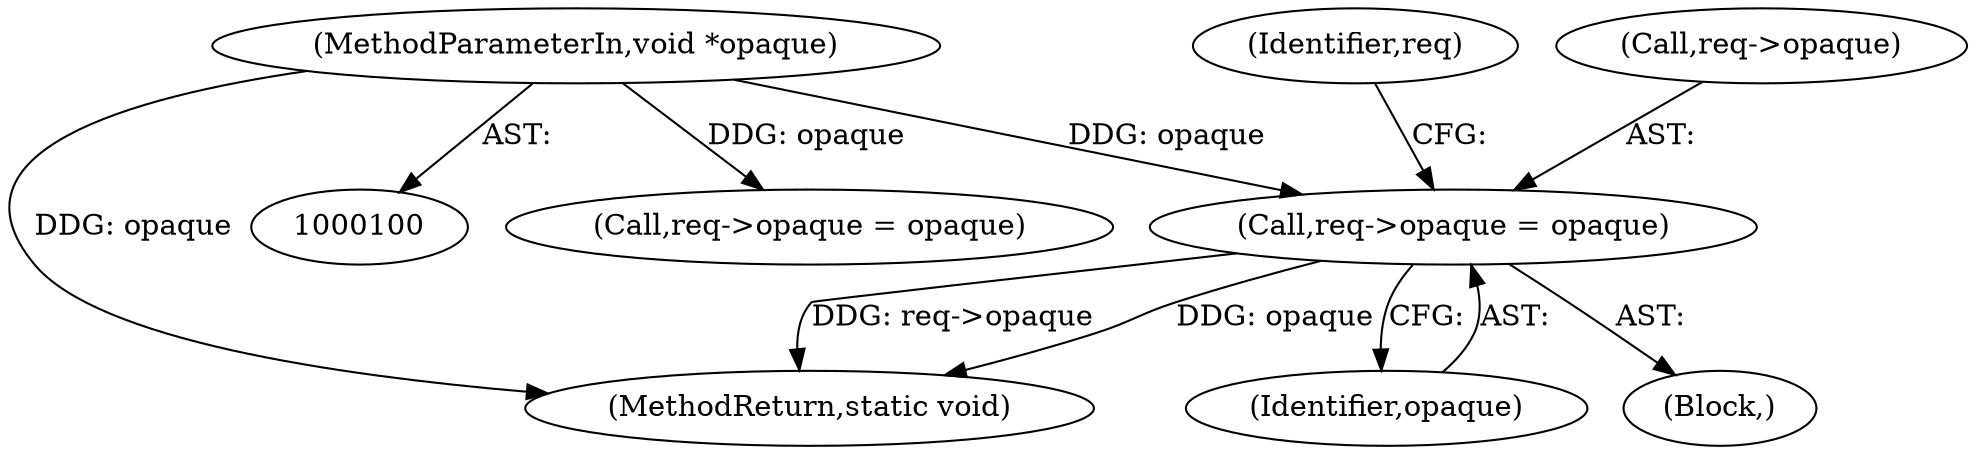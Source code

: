 digraph "0_qemu_60253ed1e6ec6d8e5ef2efe7bf755f475dce9956@pointer" {
"1000133" [label="(Call,req->opaque = opaque)"];
"1000104" [label="(MethodParameterIn,void *opaque)"];
"1000104" [label="(MethodParameterIn,void *opaque)"];
"1000105" [label="(Block,)"];
"1000133" [label="(Call,req->opaque = opaque)"];
"1000140" [label="(Identifier,req)"];
"1000173" [label="(Call,req->opaque = opaque)"];
"1000202" [label="(MethodReturn,static void)"];
"1000134" [label="(Call,req->opaque)"];
"1000137" [label="(Identifier,opaque)"];
"1000133" -> "1000105"  [label="AST: "];
"1000133" -> "1000137"  [label="CFG: "];
"1000134" -> "1000133"  [label="AST: "];
"1000137" -> "1000133"  [label="AST: "];
"1000140" -> "1000133"  [label="CFG: "];
"1000133" -> "1000202"  [label="DDG: req->opaque"];
"1000133" -> "1000202"  [label="DDG: opaque"];
"1000104" -> "1000133"  [label="DDG: opaque"];
"1000104" -> "1000100"  [label="AST: "];
"1000104" -> "1000202"  [label="DDG: opaque"];
"1000104" -> "1000173"  [label="DDG: opaque"];
}
